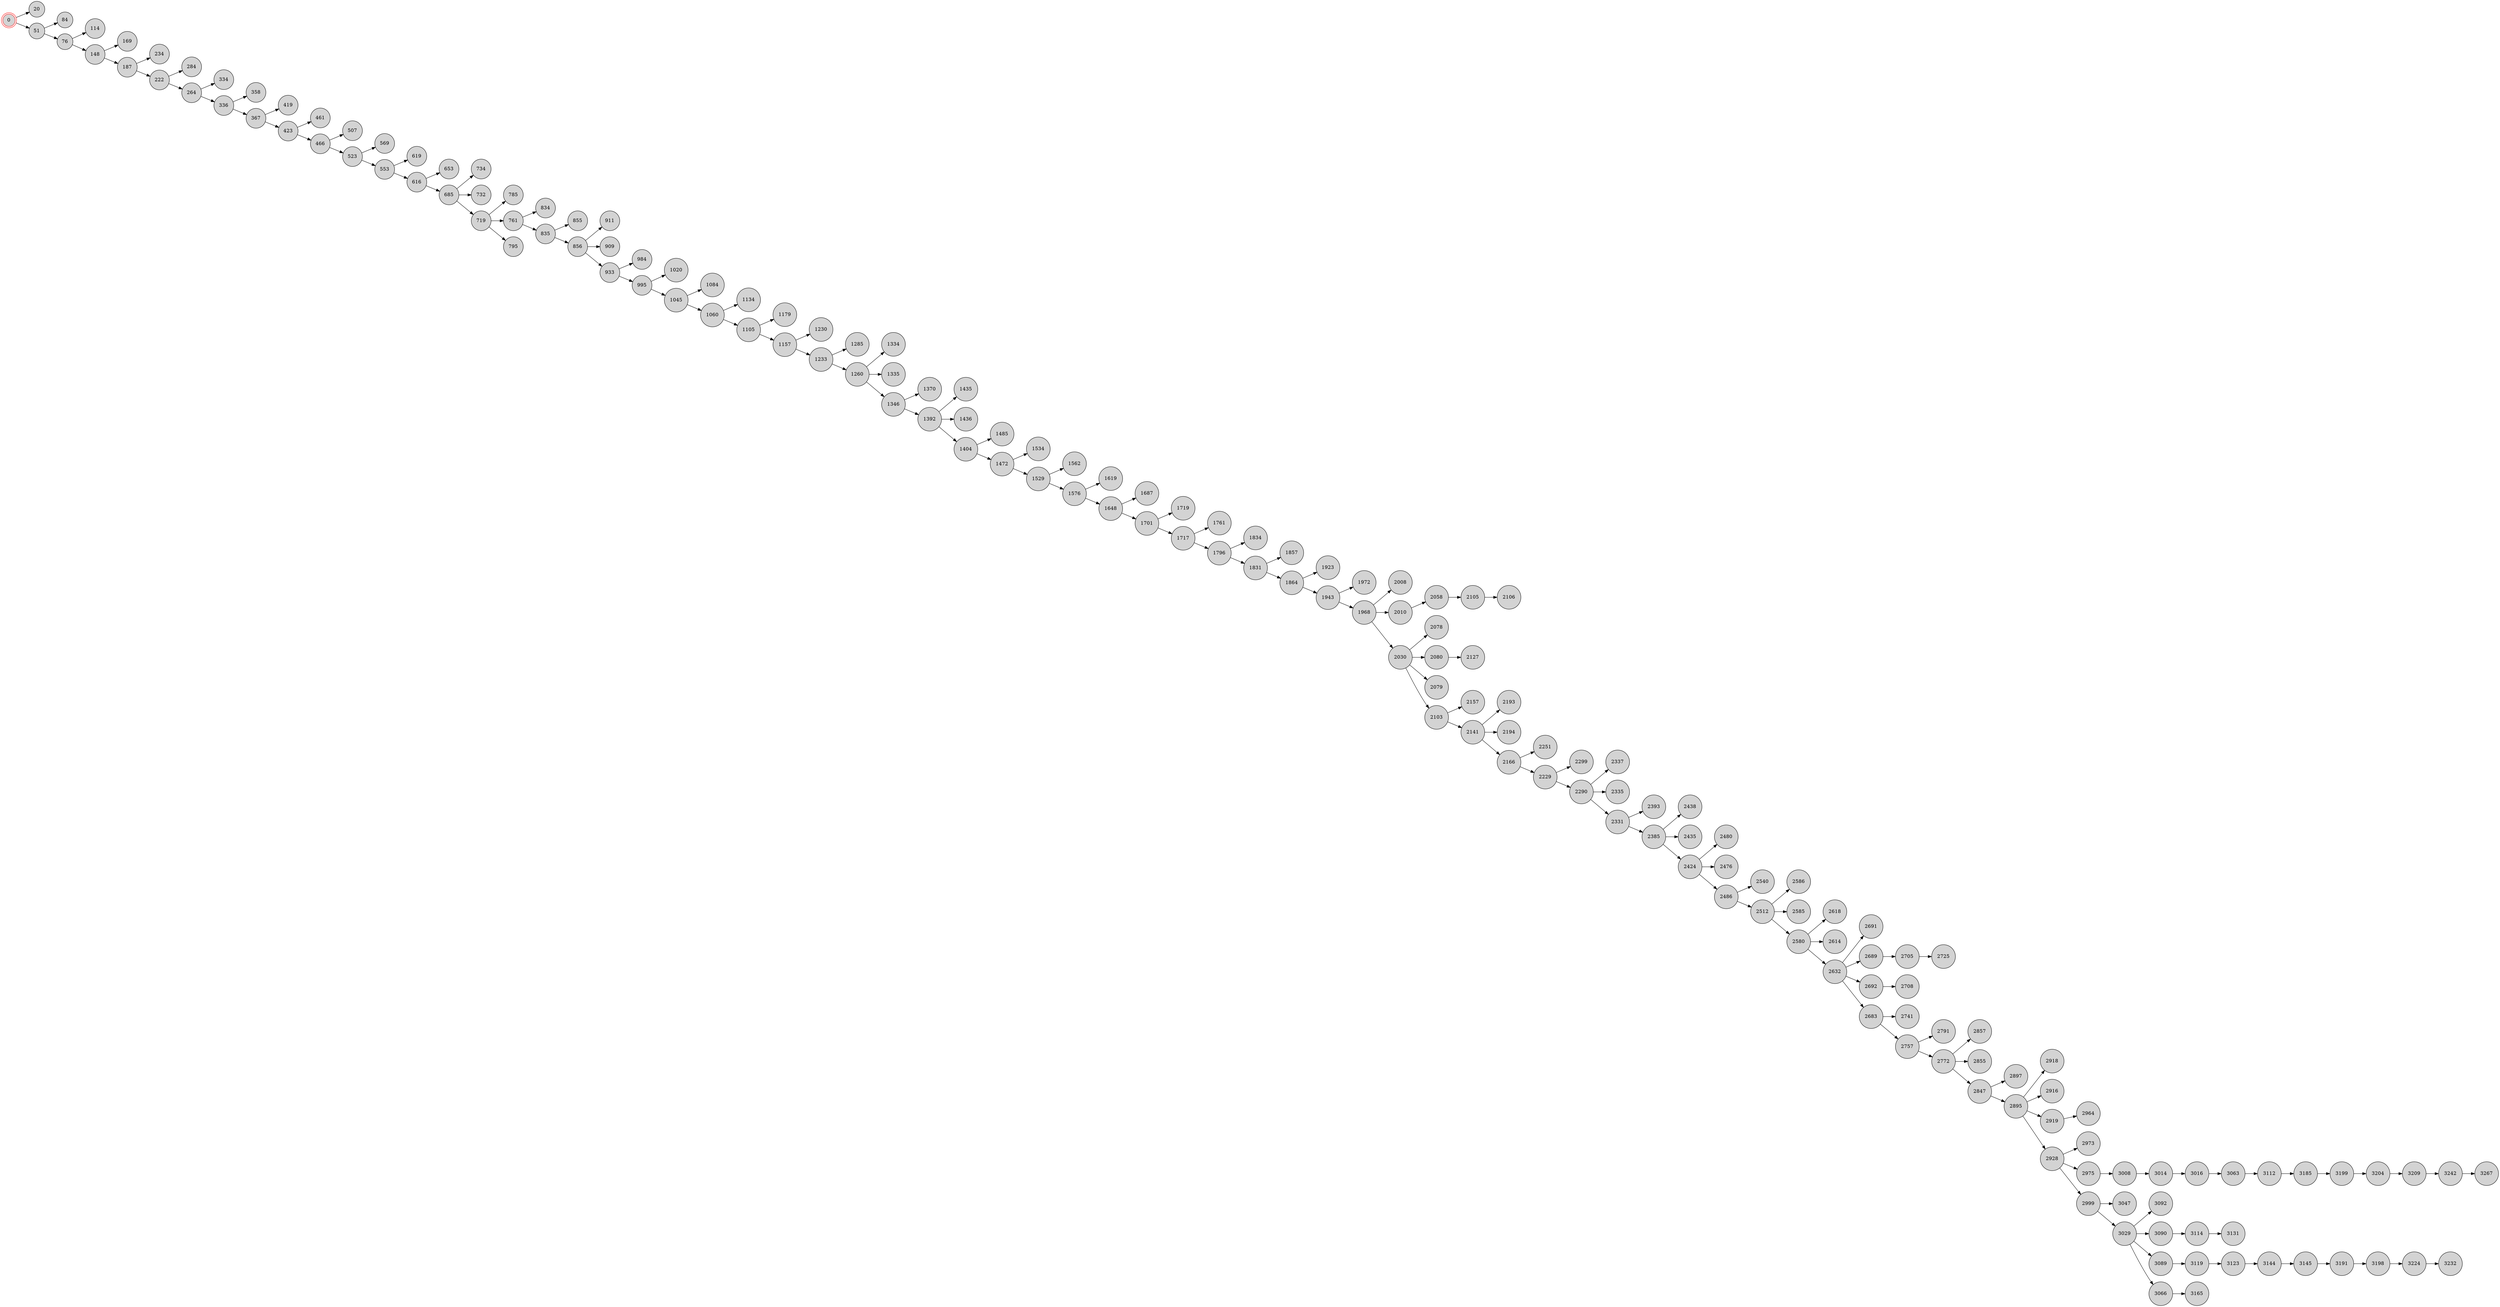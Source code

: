 digraph BlockchainTree {
    rankdir=LR;
    node [shape=circle, style=filled, fillcolor=lightgray];

    0 [shape=doublecircle, color=red];
    0 -> 20;
    0 -> 51;
    51 -> 84;
    51 -> 76;
    76 -> 114;
    76 -> 148;
    148 -> 169;
    148 -> 187;
    187 -> 234;
    187 -> 222;
    222 -> 284;
    222 -> 264;
    264 -> 334;
    264 -> 336;
    336 -> 358;
    336 -> 367;
    367 -> 419;
    367 -> 423;
    423 -> 461;
    423 -> 466;
    466 -> 507;
    466 -> 523;
    523 -> 569;
    523 -> 553;
    553 -> 619;
    553 -> 616;
    616 -> 653;
    616 -> 685;
    685 -> 734;
    685 -> 732;
    685 -> 719;
    719 -> 785;
    719 -> 761;
    761 -> 834;
    719 -> 795;
    761 -> 835;
    835 -> 855;
    835 -> 856;
    856 -> 911;
    856 -> 909;
    856 -> 933;
    933 -> 984;
    933 -> 995;
    995 -> 1020;
    995 -> 1045;
    1045 -> 1084;
    1045 -> 1060;
    1060 -> 1134;
    1060 -> 1105;
    1105 -> 1179;
    1105 -> 1157;
    1157 -> 1230;
    1157 -> 1233;
    1233 -> 1285;
    1233 -> 1260;
    1260 -> 1334;
    1260 -> 1335;
    1260 -> 1346;
    1346 -> 1370;
    1346 -> 1392;
    1392 -> 1435;
    1392 -> 1436;
    1392 -> 1404;
    1404 -> 1485;
    1404 -> 1472;
    1472 -> 1534;
    1472 -> 1529;
    1529 -> 1562;
    1529 -> 1576;
    1576 -> 1619;
    1576 -> 1648;
    1648 -> 1687;
    1648 -> 1701;
    1701 -> 1719;
    1701 -> 1717;
    1717 -> 1761;
    1717 -> 1796;
    1796 -> 1834;
    1796 -> 1831;
    1831 -> 1857;
    1831 -> 1864;
    1864 -> 1923;
    1864 -> 1943;
    1943 -> 1972;
    1943 -> 1968;
    1968 -> 2008;
    1968 -> 2010;
    1968 -> 2030;
    2030 -> 2078;
    2010 -> 2058;
    2058 -> 2105;
    2105 -> 2106;
    2030 -> 2080;
    2080 -> 2127;
    2030 -> 2079;
    2030 -> 2103;
    2103 -> 2157;
    2103 -> 2141;
    2141 -> 2193;
    2141 -> 2194;
    2141 -> 2166;
    2166 -> 2251;
    2166 -> 2229;
    2229 -> 2299;
    2229 -> 2290;
    2290 -> 2337;
    2290 -> 2335;
    2290 -> 2331;
    2331 -> 2393;
    2331 -> 2385;
    2385 -> 2438;
    2385 -> 2435;
    2385 -> 2424;
    2424 -> 2480;
    2424 -> 2476;
    2424 -> 2486;
    2486 -> 2540;
    2486 -> 2512;
    2512 -> 2586;
    2512 -> 2585;
    2512 -> 2580;
    2580 -> 2618;
    2580 -> 2614;
    2580 -> 2632;
    2632 -> 2691;
    2632 -> 2689;
    2632 -> 2692;
    2692 -> 2708;
    2689 -> 2705;
    2632 -> 2683;
    2683 -> 2741;
    2683 -> 2757;
    2757 -> 2791;
    2705 -> 2725;
    2757 -> 2772;
    2772 -> 2857;
    2772 -> 2855;
    2772 -> 2847;
    2847 -> 2897;
    2847 -> 2895;
    2895 -> 2918;
    2895 -> 2916;
    2895 -> 2919;
    2895 -> 2928;
    2928 -> 2973;
    2928 -> 2975;
    2919 -> 2964;
    2975 -> 3008;
    3008 -> 3014;
    2928 -> 2999;
    2999 -> 3047;
    3014 -> 3016;
    2999 -> 3029;
    3029 -> 3092;
    3016 -> 3063;
    3029 -> 3090;
    3029 -> 3089;
    3089 -> 3119;
    3090 -> 3114;
    3119 -> 3123;
    3123 -> 3144;
    3029 -> 3066;
    3066 -> 3165;
    3063 -> 3112;
    3144 -> 3145;
    3145 -> 3191;
    3112 -> 3185;
    3114 -> 3131;
    3185 -> 3199;
    3199 -> 3204;
    3191 -> 3198;
    3198 -> 3224;
    3204 -> 3209;
    3224 -> 3232;
    3209 -> 3242;
    3242 -> 3267;
}
